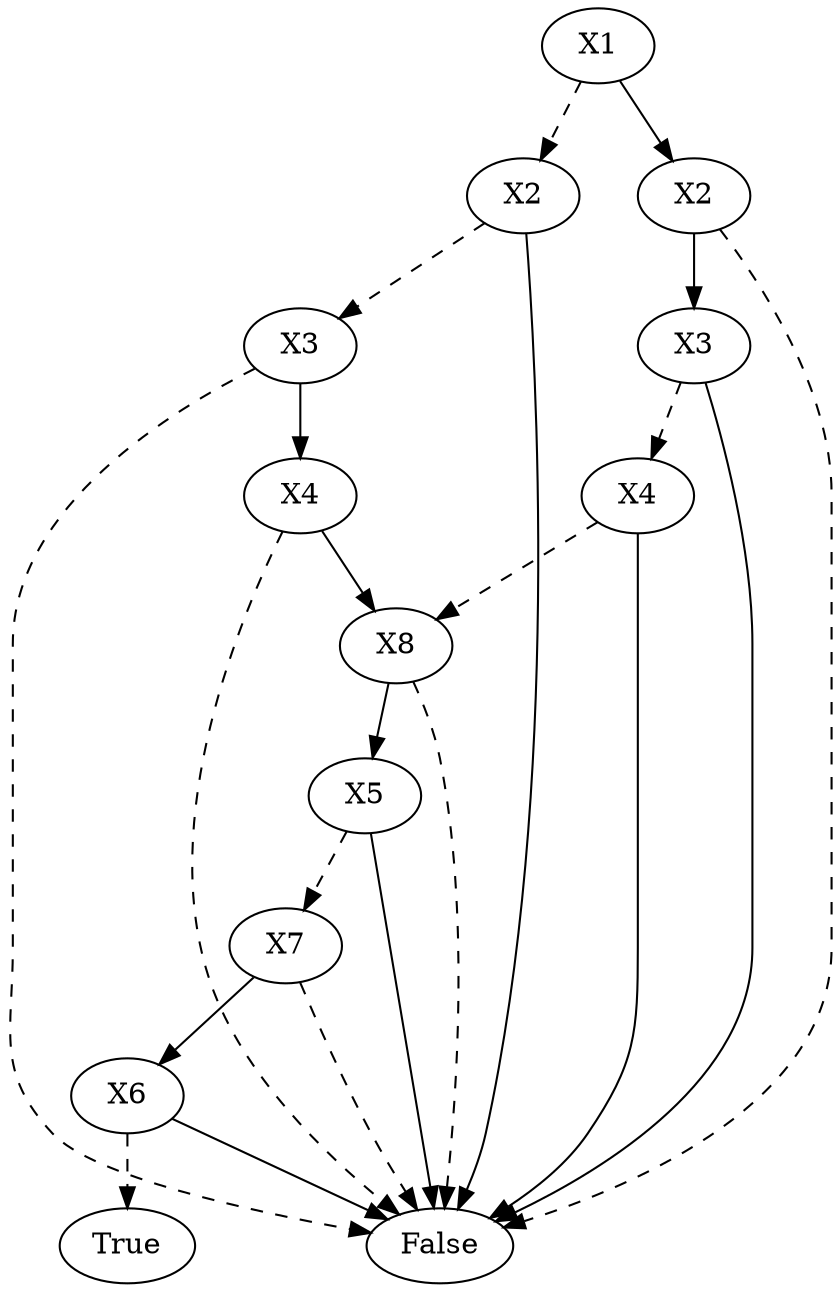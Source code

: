 digraph{2202465415184[label=X1]2202466200080[label="X2"]
2202465415184 -> 2202466200080[style=dashed label="" fontcolor = gray]
2202466204176[label="X3"]
2202466200080 -> 2202466204176[style=dashed label="" fontcolor = gray]
2202465407440[label="False"]
2202466204176 -> 2202465407440[style=dashed label="" fontcolor = gray]
2202466203280[label="X4"]
2202466204176 -> 2202466203280 [label="" fontcolor = gray]
2202465407440[label="False"]
2202466203280 -> 2202465407440[style=dashed label="" fontcolor = gray]
2202466190096[label="X8"]
2202466203280 -> 2202466190096 [label="" fontcolor = gray]
2202465407440[label="False"]
2202466190096 -> 2202465407440[style=dashed label="" fontcolor = gray]
2202466200720[label="X5"]
2202466190096 -> 2202466200720 [label="" fontcolor = gray]
2202466192464[label="X7"]
2202466200720 -> 2202466192464[style=dashed label="" fontcolor = gray]
2202465407440[label="False"]
2202466192464 -> 2202465407440[style=dashed label="" fontcolor = gray]
2202412432592[label="X6"]
2202466192464 -> 2202412432592 [label="" fontcolor = gray]
2202465418704[label="True"]
2202412432592 -> 2202465418704[style=dashed label="" fontcolor = gray]
2202465407440[label="False"]
2202412432592 -> 2202465407440 [label="" fontcolor = gray]
2202465407440[label="False"]
2202466200720 -> 2202465407440 [label="" fontcolor = gray]
2202465407440[label="False"]
2202466200080 -> 2202465407440 [label="" fontcolor = gray]
2202466194704[label="X2"]
2202465415184 -> 2202466194704 [label="" fontcolor = gray]
2202465407440[label="False"]
2202466194704 -> 2202465407440[style=dashed label="" fontcolor = gray]
2202412433232[label="X3"]
2202466194704 -> 2202412433232 [label="" fontcolor = gray]
2202412433360[label="X4"]
2202412433232 -> 2202412433360[style=dashed label="" fontcolor = gray]
2202466190096[label="X8"]
2202412433360 -> 2202466190096[style=dashed label="" fontcolor = gray]
2202465407440[label="False"]
2202412433360 -> 2202465407440 [label="" fontcolor = gray]
2202465407440[label="False"]
2202412433232 -> 2202465407440 [label="" fontcolor = gray]
}